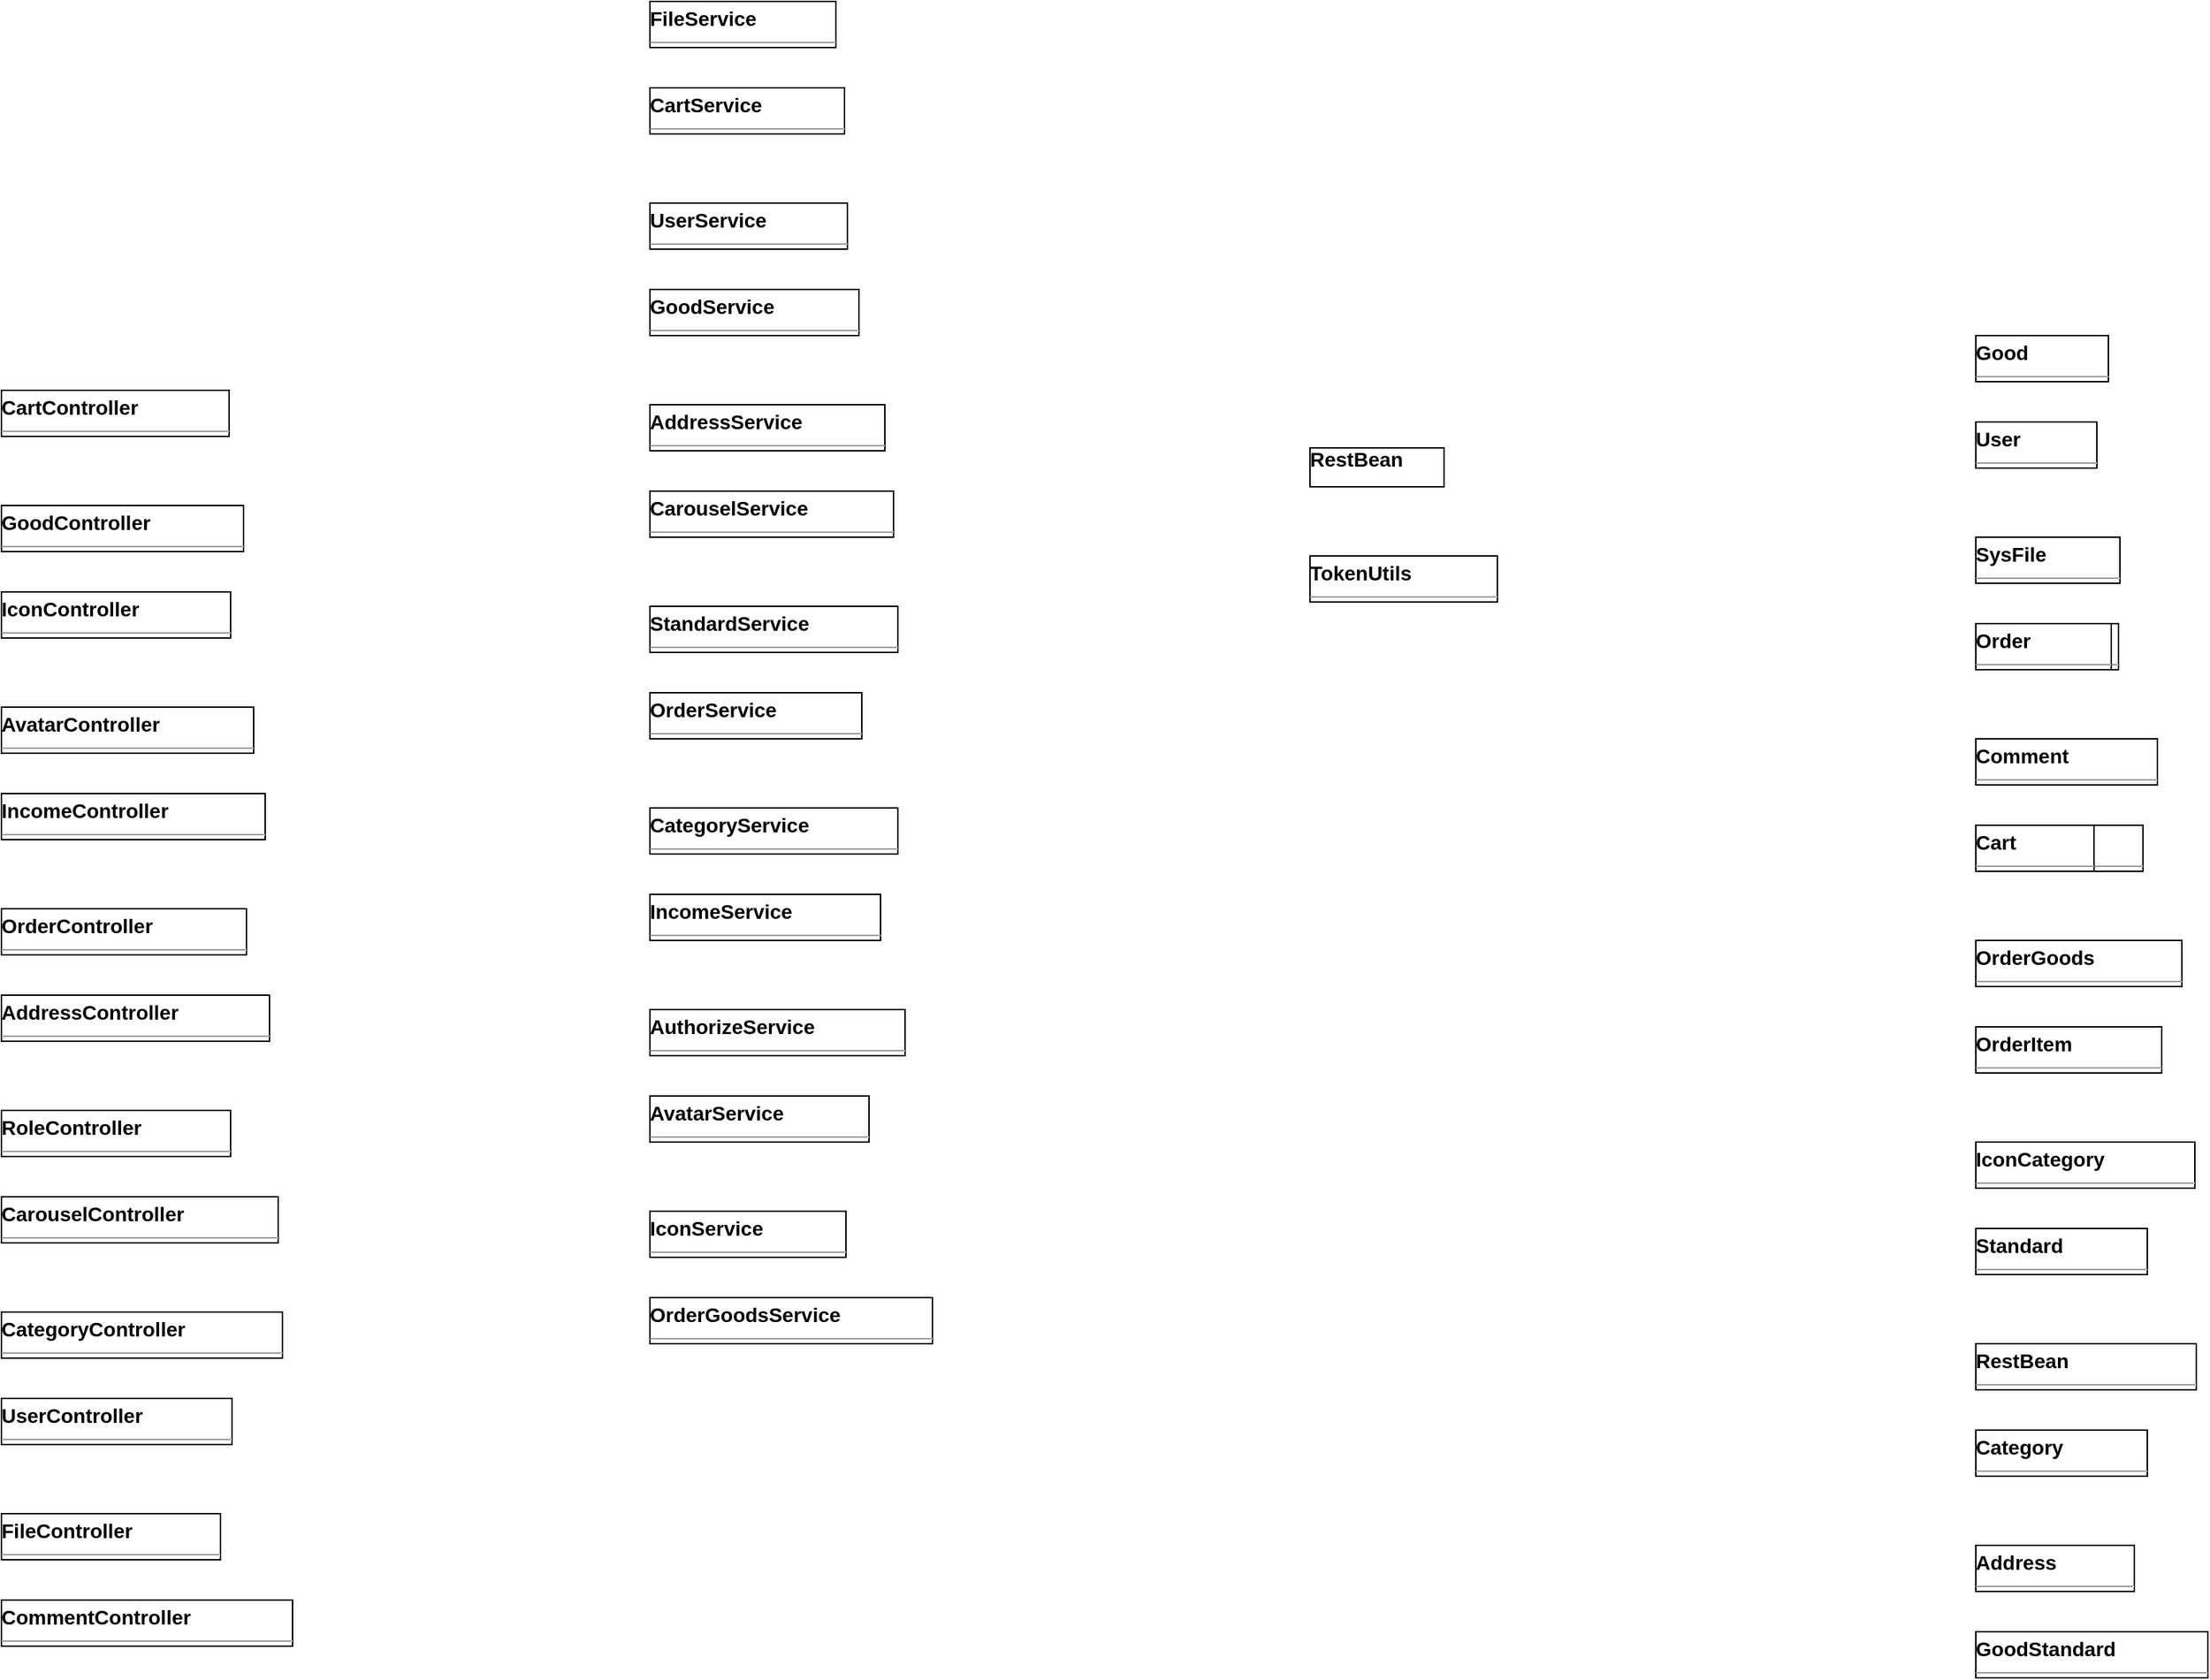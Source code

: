<mxfile version="24.2.2" type="github">
  <diagram id="kwndpxM6aQohwFW0s9ph" name="第 1 页">
    <mxGraphModel dx="4391" dy="2102" grid="1" gridSize="10" guides="1" tooltips="1" connect="1" arrows="1" fold="1" page="0" pageScale="1" pageWidth="827" pageHeight="1169" background="none" math="0" shadow="0">
      <root>
        <mxCell id="0" />
        <mxCell id="1" parent="0" />
        <mxCell id="node9" value="&lt;p style=&quot;margin: 4px 0px 0px;&quot;&gt;&lt;b&gt;AddressController&lt;/b&gt;&lt;/p&gt;&lt;hr size=&quot;1&quot;&gt;" style="verticalAlign=top;align=left;overflow=fill;fontSize=14;fontFamily=Helvetica;html=1;rounded=0;shadow=0;comic=0;labelBackgroundColor=none;strokeWidth=1;" parent="1" vertex="1">
          <mxGeometry x="-1000" y="370" width="186" height="32" as="geometry" />
        </mxCell>
        <mxCell id="node5" value="&lt;p style=&quot;margin: 4px 0px 0px;&quot;&gt;&lt;b&gt;AvatarController&lt;/b&gt;&lt;/p&gt;&lt;hr size=&quot;1&quot;&gt;" style="verticalAlign=top;align=left;overflow=fill;fontSize=14;fontFamily=Helvetica;html=1;rounded=0;shadow=0;comic=0;labelBackgroundColor=none;strokeWidth=1;" parent="1" vertex="1">
          <mxGeometry x="-1000" y="170" width="175" height="32" as="geometry" />
        </mxCell>
        <mxCell id="node1" value="&lt;p style=&quot;margin: 4px 0px 0px;&quot;&gt;&lt;b&gt;CarouselController&lt;/b&gt;&lt;/p&gt;&lt;hr size=&quot;1&quot;&gt;" style="verticalAlign=top;align=left;overflow=fill;fontSize=14;fontFamily=Helvetica;html=1;rounded=0;shadow=0;comic=0;labelBackgroundColor=none;strokeWidth=1;" parent="1" vertex="1">
          <mxGeometry x="-1000" y="510" width="192" height="32" as="geometry" />
        </mxCell>
        <mxCell id="node8" value="&lt;p style=&quot;margin: 4px 0px 0px;&quot;&gt;&lt;b&gt;CartController&lt;/b&gt;&lt;/p&gt;&lt;hr size=&quot;1&quot;&gt;" style="verticalAlign=top;align=left;overflow=fill;fontSize=14;fontFamily=Helvetica;html=1;rounded=0;shadow=0;comic=0;labelBackgroundColor=none;strokeWidth=1;" parent="1" vertex="1">
          <mxGeometry x="-1000" y="-50" width="158" height="32" as="geometry" />
        </mxCell>
        <mxCell id="node7" value="&lt;p style=&quot;margin: 4px 0px 0px;&quot;&gt;&lt;b&gt;CategoryController&lt;/b&gt;&lt;/p&gt;&lt;hr size=&quot;1&quot;&gt;" style="verticalAlign=top;align=left;overflow=fill;fontSize=14;fontFamily=Helvetica;html=1;rounded=0;shadow=0;comic=0;labelBackgroundColor=none;strokeWidth=1;" parent="1" vertex="1">
          <mxGeometry x="-1000" y="590" width="195" height="32" as="geometry" />
        </mxCell>
        <mxCell id="node2" value="&lt;p style=&quot;margin: 4px 0px 0px;&quot;&gt;&lt;b&gt;CommentController&lt;/b&gt;&lt;/p&gt;&lt;hr size=&quot;1&quot;&gt;" style="verticalAlign=top;align=left;overflow=fill;fontSize=14;fontFamily=Helvetica;html=1;rounded=0;shadow=0;comic=0;labelBackgroundColor=none;strokeWidth=1;" parent="1" vertex="1">
          <mxGeometry x="-1000" y="790" width="202" height="32" as="geometry" />
        </mxCell>
        <mxCell id="node6" value="&lt;p style=&quot;margin: 4px 0px 0px;&quot;&gt;&lt;b&gt;FileController&lt;/b&gt;&lt;/p&gt;&lt;hr size=&quot;1&quot;&gt;" style="verticalAlign=top;align=left;overflow=fill;fontSize=14;fontFamily=Helvetica;html=1;rounded=0;shadow=0;comic=0;labelBackgroundColor=none;strokeWidth=1;" parent="1" vertex="1">
          <mxGeometry x="-1000" y="730" width="152" height="32" as="geometry" />
        </mxCell>
        <mxCell id="node4" value="&lt;p style=&quot;margin: 4px 0px 0px;&quot;&gt;&lt;b&gt;GoodController&lt;/b&gt;&lt;/p&gt;&lt;hr size=&quot;1&quot;&gt;" style="verticalAlign=top;align=left;overflow=fill;fontSize=14;fontFamily=Helvetica;html=1;rounded=0;shadow=0;comic=0;labelBackgroundColor=none;strokeWidth=1;" parent="1" vertex="1">
          <mxGeometry x="-1000" y="30" width="168" height="32" as="geometry" />
        </mxCell>
        <mxCell id="node12" value="&lt;p style=&quot;margin: 4px 0px 0px;&quot;&gt;&lt;b&gt;IconController&lt;/b&gt;&lt;/p&gt;&lt;hr size=&quot;1&quot;&gt;" style="verticalAlign=top;align=left;overflow=fill;fontSize=14;fontFamily=Helvetica;html=1;rounded=0;shadow=0;comic=0;labelBackgroundColor=none;strokeWidth=1;" parent="1" vertex="1">
          <mxGeometry x="-1000" y="90" width="159" height="32" as="geometry" />
        </mxCell>
        <mxCell id="node10" value="&lt;p style=&quot;margin: 4px 0px 0px;&quot;&gt;&lt;b&gt;IncomeController&lt;/b&gt;&lt;/p&gt;&lt;hr size=&quot;1&quot;&gt;" style="verticalAlign=top;align=left;overflow=fill;fontSize=14;fontFamily=Helvetica;html=1;rounded=0;shadow=0;comic=0;labelBackgroundColor=none;strokeWidth=1;" parent="1" vertex="1">
          <mxGeometry x="-1000" y="230" width="183" height="32" as="geometry" />
        </mxCell>
        <mxCell id="node3" value="&lt;p style=&quot;margin: 4px 0px 0px;&quot;&gt;&lt;b&gt;OrderController&lt;/b&gt;&lt;/p&gt;&lt;hr size=&quot;1&quot;&gt;" style="verticalAlign=top;align=left;overflow=fill;fontSize=14;fontFamily=Helvetica;html=1;rounded=0;shadow=0;comic=0;labelBackgroundColor=none;strokeWidth=1;" parent="1" vertex="1">
          <mxGeometry x="-1000" y="310" width="170" height="32" as="geometry" />
        </mxCell>
        <mxCell id="node0" value="&lt;p style=&quot;margin: 4px 0px 0px;&quot;&gt;&lt;b&gt;RoleController&lt;/b&gt;&lt;/p&gt;&lt;hr size=&quot;1&quot;&gt;" style="verticalAlign=top;align=left;overflow=fill;fontSize=14;fontFamily=Helvetica;html=1;rounded=0;shadow=0;comic=0;labelBackgroundColor=none;strokeWidth=1;" parent="1" vertex="1">
          <mxGeometry x="-1000" y="450" width="159" height="32" as="geometry" />
        </mxCell>
        <mxCell id="node11" value="&lt;p style=&quot;margin: 4px 0px 0px;&quot;&gt;&lt;b&gt;UserController&lt;/b&gt;&lt;/p&gt;&lt;hr size=&quot;1&quot;&gt;" style="verticalAlign=top;align=left;overflow=fill;fontSize=14;fontFamily=Helvetica;html=1;rounded=0;shadow=0;comic=0;labelBackgroundColor=none;strokeWidth=1;" parent="1" vertex="1">
          <mxGeometry x="-1000" y="650" width="160" height="32" as="geometry" />
        </mxCell>
        <mxCell id="ARKG5BeF98pR6dy3IUAX-29" value="&lt;p style=&quot;margin: 4px 0px 0px;&quot;&gt;&lt;b&gt;AddressService&lt;/b&gt;&lt;/p&gt;&lt;hr size=&quot;1&quot;&gt;" style="verticalAlign=top;align=left;overflow=fill;fontSize=14;fontFamily=Helvetica;html=1;rounded=0;shadow=0;comic=0;labelBackgroundColor=none;strokeWidth=1;" parent="1" vertex="1">
          <mxGeometry x="-550" y="-40" width="163" height="32" as="geometry" />
        </mxCell>
        <mxCell id="ARKG5BeF98pR6dy3IUAX-30" value="&lt;p style=&quot;margin: 4px 0px 0px;&quot;&gt;&lt;b&gt;AuthorizeService&lt;/b&gt;&lt;/p&gt;&lt;hr size=&quot;1&quot;&gt;" style="verticalAlign=top;align=left;overflow=fill;fontSize=14;fontFamily=Helvetica;html=1;rounded=0;shadow=0;comic=0;labelBackgroundColor=none;strokeWidth=1;" parent="1" vertex="1">
          <mxGeometry x="-550" y="380" width="177" height="32" as="geometry" />
        </mxCell>
        <mxCell id="ARKG5BeF98pR6dy3IUAX-31" value="&lt;p style=&quot;margin: 4px 0px 0px;&quot;&gt;&lt;b&gt;AvatarService&lt;/b&gt;&lt;/p&gt;&lt;hr size=&quot;1&quot;&gt;" style="verticalAlign=top;align=left;overflow=fill;fontSize=14;fontFamily=Helvetica;html=1;rounded=0;shadow=0;comic=0;labelBackgroundColor=none;strokeWidth=1;" parent="1" vertex="1">
          <mxGeometry x="-550" y="440" width="152" height="32" as="geometry" />
        </mxCell>
        <mxCell id="ARKG5BeF98pR6dy3IUAX-32" value="&lt;p style=&quot;margin: 4px 0px 0px;&quot;&gt;&lt;b&gt;CarouselService&lt;/b&gt;&lt;/p&gt;&lt;hr size=&quot;1&quot;&gt;" style="verticalAlign=top;align=left;overflow=fill;fontSize=14;fontFamily=Helvetica;html=1;rounded=0;shadow=0;comic=0;labelBackgroundColor=none;strokeWidth=1;" parent="1" vertex="1">
          <mxGeometry x="-550" y="20" width="169" height="32" as="geometry" />
        </mxCell>
        <mxCell id="ARKG5BeF98pR6dy3IUAX-33" value="&lt;p style=&quot;margin: 4px 0px 0px;&quot;&gt;&lt;b&gt;CartService&lt;/b&gt;&lt;/p&gt;&lt;hr size=&quot;1&quot;&gt;" style="verticalAlign=top;align=left;overflow=fill;fontSize=14;fontFamily=Helvetica;html=1;rounded=0;shadow=0;comic=0;labelBackgroundColor=none;strokeWidth=1;" parent="1" vertex="1">
          <mxGeometry x="-550" y="-260" width="135" height="32" as="geometry" />
        </mxCell>
        <mxCell id="ARKG5BeF98pR6dy3IUAX-34" value="&lt;p style=&quot;margin: 4px 0px 0px;&quot;&gt;&lt;b&gt;CategoryService&lt;/b&gt;&lt;/p&gt;&lt;hr size=&quot;1&quot;&gt;" style="verticalAlign=top;align=left;overflow=fill;fontSize=14;fontFamily=Helvetica;html=1;rounded=0;shadow=0;comic=0;labelBackgroundColor=none;strokeWidth=1;" parent="1" vertex="1">
          <mxGeometry x="-550" y="240" width="172" height="32" as="geometry" />
        </mxCell>
        <mxCell id="ARKG5BeF98pR6dy3IUAX-35" value="&lt;p style=&quot;margin: 4px 0px 0px;&quot;&gt;&lt;b&gt;FileService&lt;/b&gt;&lt;/p&gt;&lt;hr size=&quot;1&quot;&gt;" style="verticalAlign=top;align=left;overflow=fill;fontSize=14;fontFamily=Helvetica;html=1;rounded=0;shadow=0;comic=0;labelBackgroundColor=none;strokeWidth=1;" parent="1" vertex="1">
          <mxGeometry x="-550" y="-320" width="129" height="32" as="geometry" />
        </mxCell>
        <mxCell id="ARKG5BeF98pR6dy3IUAX-36" value="&lt;p style=&quot;margin: 4px 0px 0px;&quot;&gt;&lt;b&gt;GoodService&lt;/b&gt;&lt;/p&gt;&lt;hr size=&quot;1&quot;&gt;" style="verticalAlign=top;align=left;overflow=fill;fontSize=14;fontFamily=Helvetica;html=1;rounded=0;shadow=0;comic=0;labelBackgroundColor=none;strokeWidth=1;" parent="1" vertex="1">
          <mxGeometry x="-550" y="-120" width="145" height="32" as="geometry" />
        </mxCell>
        <mxCell id="ARKG5BeF98pR6dy3IUAX-37" value="&lt;p style=&quot;margin: 4px 0px 0px;&quot;&gt;&lt;b&gt;IconService&lt;/b&gt;&lt;/p&gt;&lt;hr size=&quot;1&quot;&gt;" style="verticalAlign=top;align=left;overflow=fill;fontSize=14;fontFamily=Helvetica;html=1;rounded=0;shadow=0;comic=0;labelBackgroundColor=none;strokeWidth=1;" parent="1" vertex="1">
          <mxGeometry x="-550" y="520" width="136" height="32" as="geometry" />
        </mxCell>
        <mxCell id="ARKG5BeF98pR6dy3IUAX-38" value="&lt;p style=&quot;margin: 4px 0px 0px;&quot;&gt;&lt;b&gt;IncomeService&lt;/b&gt;&lt;/p&gt;&lt;hr size=&quot;1&quot;&gt;" style="verticalAlign=top;align=left;overflow=fill;fontSize=14;fontFamily=Helvetica;html=1;rounded=0;shadow=0;comic=0;labelBackgroundColor=none;strokeWidth=1;" parent="1" vertex="1">
          <mxGeometry x="-550" y="300" width="160" height="32" as="geometry" />
        </mxCell>
        <mxCell id="ARKG5BeF98pR6dy3IUAX-39" value="&lt;p style=&quot;margin: 4px 0px 0px;&quot;&gt;&lt;b&gt;OrderGoodsService&lt;/b&gt;&lt;/p&gt;&lt;hr size=&quot;1&quot;&gt;" style="verticalAlign=top;align=left;overflow=fill;fontSize=14;fontFamily=Helvetica;html=1;rounded=0;shadow=0;comic=0;labelBackgroundColor=none;strokeWidth=1;" parent="1" vertex="1">
          <mxGeometry x="-550" y="580" width="196" height="32" as="geometry" />
        </mxCell>
        <mxCell id="ARKG5BeF98pR6dy3IUAX-40" value="&lt;p style=&quot;margin: 4px 0px 0px;&quot;&gt;&lt;b&gt;OrderService&lt;/b&gt;&lt;/p&gt;&lt;hr size=&quot;1&quot;&gt;" style="verticalAlign=top;align=left;overflow=fill;fontSize=14;fontFamily=Helvetica;html=1;rounded=0;shadow=0;comic=0;labelBackgroundColor=none;strokeWidth=1;" parent="1" vertex="1">
          <mxGeometry x="-550" y="160" width="147" height="32" as="geometry" />
        </mxCell>
        <mxCell id="ARKG5BeF98pR6dy3IUAX-41" value="&lt;p style=&quot;margin: 4px 0px 0px;&quot;&gt;&lt;b&gt;StandardService&lt;/b&gt;&lt;/p&gt;&lt;hr size=&quot;1&quot;&gt;" style="verticalAlign=top;align=left;overflow=fill;fontSize=14;fontFamily=Helvetica;html=1;rounded=0;shadow=0;comic=0;labelBackgroundColor=none;strokeWidth=1;" parent="1" vertex="1">
          <mxGeometry x="-550" y="100" width="172" height="32" as="geometry" />
        </mxCell>
        <mxCell id="ARKG5BeF98pR6dy3IUAX-42" value="&lt;p style=&quot;margin: 4px 0px 0px;&quot;&gt;&lt;b&gt;UserService&lt;/b&gt;&lt;/p&gt;&lt;hr size=&quot;1&quot;&gt;" style="verticalAlign=top;align=left;overflow=fill;fontSize=14;fontFamily=Helvetica;html=1;rounded=0;shadow=0;comic=0;labelBackgroundColor=none;strokeWidth=1;" parent="1" vertex="1">
          <mxGeometry x="-550" y="-180" width="137" height="32" as="geometry" />
        </mxCell>
        <mxCell id="ARKG5BeF98pR6dy3IUAX-44" value="&lt;div&gt;&lt;b&gt;RestBean&lt;/b&gt;&lt;/div&gt;" style="verticalAlign=middle;align=left;overflow=fill;fontSize=14;fontFamily=Helvetica;html=1;rounded=0;shadow=0;comic=0;labelBackgroundColor=none;strokeWidth=1;" parent="1" vertex="1">
          <mxGeometry x="-92" y="-10" width="93" height="27" as="geometry" />
        </mxCell>
        <mxCell id="ARKG5BeF98pR6dy3IUAX-45" value="&lt;p style=&quot;margin: 4px 0px 0px;&quot;&gt;&lt;b&gt;TokenUtils&lt;/b&gt;&lt;/p&gt;&lt;hr size=&quot;1&quot;&gt;" style="verticalAlign=top;align=left;overflow=fill;fontSize=14;fontFamily=Helvetica;html=1;rounded=0;shadow=0;comic=0;labelBackgroundColor=none;strokeWidth=1;" parent="1" vertex="1">
          <mxGeometry x="-92" y="65" width="130" height="32" as="geometry" />
        </mxCell>
        <mxCell id="ARKG5BeF98pR6dy3IUAX-47" value="&lt;p style=&quot;margin: 4px 0px 0px;&quot;&gt;&lt;b&gt;Address&lt;/b&gt;&lt;/p&gt;&lt;hr size=&quot;1&quot;&gt;" style="verticalAlign=top;align=left;overflow=fill;fontSize=14;fontFamily=Helvetica;html=1;rounded=0;shadow=0;comic=0;labelBackgroundColor=none;strokeWidth=1;" parent="1" vertex="1">
          <mxGeometry x="370" y="752" width="110" height="32" as="geometry" />
        </mxCell>
        <mxCell id="ARKG5BeF98pR6dy3IUAX-48" value="&lt;p style=&quot;margin: 4px 0px 0px;&quot;&gt;&lt;b&gt;Avatar&lt;/b&gt;&lt;/p&gt;&lt;hr size=&quot;1&quot;&gt;" style="verticalAlign=top;align=left;overflow=fill;fontSize=14;fontFamily=Helvetica;html=1;rounded=0;shadow=0;comic=0;labelBackgroundColor=none;strokeWidth=1;" parent="1" vertex="1">
          <mxGeometry x="370" y="112" width="99" height="32" as="geometry" />
        </mxCell>
        <mxCell id="ARKG5BeF98pR6dy3IUAX-49" value="&lt;p style=&quot;margin: 4px 0px 0px;&quot;&gt;&lt;b&gt;Carousel&lt;/b&gt;&lt;/p&gt;&lt;hr size=&quot;1&quot;&gt;" style="verticalAlign=top;align=left;overflow=fill;fontSize=14;fontFamily=Helvetica;html=1;rounded=0;shadow=0;comic=0;labelBackgroundColor=none;strokeWidth=1;" parent="1" vertex="1">
          <mxGeometry x="370" y="252" width="116" height="32" as="geometry" />
        </mxCell>
        <mxCell id="ARKG5BeF98pR6dy3IUAX-50" value="&lt;p style=&quot;margin: 4px 0px 0px;&quot;&gt;&lt;b&gt;Cart&lt;/b&gt;&lt;/p&gt;&lt;hr size=&quot;1&quot;&gt;" style="verticalAlign=top;align=left;overflow=fill;fontSize=14;fontFamily=Helvetica;html=1;rounded=0;shadow=0;comic=0;labelBackgroundColor=none;strokeWidth=1;" parent="1" vertex="1">
          <mxGeometry x="370" y="252" width="82" height="32" as="geometry" />
        </mxCell>
        <mxCell id="ARKG5BeF98pR6dy3IUAX-51" value="&lt;p style=&quot;margin: 4px 0px 0px;&quot;&gt;&lt;b&gt;Category&lt;/b&gt;&lt;/p&gt;&lt;hr size=&quot;1&quot;&gt;" style="verticalAlign=top;align=left;overflow=fill;fontSize=14;fontFamily=Helvetica;html=1;rounded=0;shadow=0;comic=0;labelBackgroundColor=none;strokeWidth=1;" parent="1" vertex="1">
          <mxGeometry x="370" y="672" width="119" height="32" as="geometry" />
        </mxCell>
        <mxCell id="ARKG5BeF98pR6dy3IUAX-52" value="&lt;p style=&quot;margin: 4px 0px 0px;&quot;&gt;&lt;b&gt;Comment&lt;/b&gt;&lt;/p&gt;&lt;hr size=&quot;1&quot;&gt;" style="verticalAlign=top;align=left;overflow=fill;fontSize=14;fontFamily=Helvetica;html=1;rounded=0;shadow=0;comic=0;labelBackgroundColor=none;strokeWidth=1;" parent="1" vertex="1">
          <mxGeometry x="370" y="192" width="126" height="32" as="geometry" />
        </mxCell>
        <mxCell id="ARKG5BeF98pR6dy3IUAX-53" value="&lt;p style=&quot;margin: 4px 0px 0px;&quot;&gt;&lt;b&gt;Good&lt;/b&gt;&lt;/p&gt;&lt;hr size=&quot;1&quot;&gt;" style="verticalAlign=top;align=left;overflow=fill;fontSize=14;fontFamily=Helvetica;html=1;rounded=0;shadow=0;comic=0;labelBackgroundColor=none;strokeWidth=1;" parent="1" vertex="1">
          <mxGeometry x="370" y="-88" width="92" height="32" as="geometry" />
        </mxCell>
        <mxCell id="ARKG5BeF98pR6dy3IUAX-54" value="&lt;p style=&quot;margin: 4px 0px 0px;&quot;&gt;&lt;b&gt;GoodStandard&lt;/b&gt;&lt;/p&gt;&lt;hr size=&quot;1&quot;&gt;" style="verticalAlign=top;align=left;overflow=fill;fontSize=14;fontFamily=Helvetica;html=1;rounded=0;shadow=0;comic=0;labelBackgroundColor=none;strokeWidth=1;" parent="1" vertex="1">
          <mxGeometry x="370" y="812" width="161" height="32" as="geometry" />
        </mxCell>
        <mxCell id="ARKG5BeF98pR6dy3IUAX-55" value="&lt;p style=&quot;margin: 4px 0px 0px;&quot;&gt;&lt;b&gt;Icon&lt;/b&gt;&lt;/p&gt;&lt;hr size=&quot;1&quot;&gt;" style="verticalAlign=top;align=left;overflow=fill;fontSize=14;fontFamily=Helvetica;html=1;rounded=0;shadow=0;comic=0;labelBackgroundColor=none;strokeWidth=1;" parent="1" vertex="1">
          <mxGeometry x="370" y="-28" width="83" height="32" as="geometry" />
        </mxCell>
        <mxCell id="ARKG5BeF98pR6dy3IUAX-56" value="&lt;p style=&quot;margin: 4px 0px 0px;&quot;&gt;&lt;b&gt;IconCategory&lt;/b&gt;&lt;/p&gt;&lt;hr size=&quot;1&quot;&gt;" style="verticalAlign=top;align=left;overflow=fill;fontSize=14;fontFamily=Helvetica;html=1;rounded=0;shadow=0;comic=0;labelBackgroundColor=none;strokeWidth=1;" parent="1" vertex="1">
          <mxGeometry x="370" y="472" width="152" height="32" as="geometry" />
        </mxCell>
        <mxCell id="ARKG5BeF98pR6dy3IUAX-57" value="&lt;p style=&quot;margin: 4px 0px 0px;&quot;&gt;&lt;b&gt;Order&lt;/b&gt;&lt;/p&gt;&lt;hr size=&quot;1&quot;&gt;" style="verticalAlign=top;align=left;overflow=fill;fontSize=14;fontFamily=Helvetica;html=1;rounded=0;shadow=0;comic=0;labelBackgroundColor=none;strokeWidth=1;" parent="1" vertex="1">
          <mxGeometry x="370" y="112" width="94" height="32" as="geometry" />
        </mxCell>
        <mxCell id="ARKG5BeF98pR6dy3IUAX-58" value="&lt;p style=&quot;margin: 4px 0px 0px;&quot;&gt;&lt;b&gt;OrderGoods&lt;/b&gt;&lt;/p&gt;&lt;hr size=&quot;1&quot;&gt;" style="verticalAlign=top;align=left;overflow=fill;fontSize=14;fontFamily=Helvetica;html=1;rounded=0;shadow=0;comic=0;labelBackgroundColor=none;strokeWidth=1;" parent="1" vertex="1">
          <mxGeometry x="370" y="332" width="143" height="32" as="geometry" />
        </mxCell>
        <mxCell id="ARKG5BeF98pR6dy3IUAX-59" value="&lt;p style=&quot;margin: 4px 0px 0px;&quot;&gt;&lt;b&gt;OrderItem&lt;/b&gt;&lt;/p&gt;&lt;hr size=&quot;1&quot;&gt;" style="verticalAlign=top;align=left;overflow=fill;fontSize=14;fontFamily=Helvetica;html=1;rounded=0;shadow=0;comic=0;labelBackgroundColor=none;strokeWidth=1;" parent="1" vertex="1">
          <mxGeometry x="370" y="392" width="129" height="32" as="geometry" />
        </mxCell>
        <mxCell id="ARKG5BeF98pR6dy3IUAX-60" value="&lt;p style=&quot;margin: 4px 0px 0px;&quot;&gt;&lt;b&gt;RestBean&lt;/b&gt;&lt;/p&gt;&lt;hr size=&quot;1&quot;&gt;" style="verticalAlign=top;align=left;overflow=fill;fontSize=14;fontFamily=Helvetica;html=1;rounded=0;shadow=0;comic=0;labelBackgroundColor=none;strokeWidth=1;" parent="1" vertex="1">
          <mxGeometry x="370" y="612" width="153" height="32" as="geometry" />
        </mxCell>
        <mxCell id="ARKG5BeF98pR6dy3IUAX-61" value="&lt;p style=&quot;margin: 4px 0px 0px;&quot;&gt;&lt;b&gt;Standard&lt;/b&gt;&lt;/p&gt;&lt;hr size=&quot;1&quot;&gt;" style="verticalAlign=top;align=left;overflow=fill;fontSize=14;fontFamily=Helvetica;html=1;rounded=0;shadow=0;comic=0;labelBackgroundColor=none;strokeWidth=1;" parent="1" vertex="1">
          <mxGeometry x="370" y="532" width="119" height="32" as="geometry" />
        </mxCell>
        <mxCell id="ARKG5BeF98pR6dy3IUAX-62" value="&lt;p style=&quot;margin: 4px 0px 0px;&quot;&gt;&lt;b&gt;SysFile&lt;/b&gt;&lt;/p&gt;&lt;hr size=&quot;1&quot;&gt;" style="verticalAlign=top;align=left;overflow=fill;fontSize=14;fontFamily=Helvetica;html=1;rounded=0;shadow=0;comic=0;labelBackgroundColor=none;strokeWidth=1;" parent="1" vertex="1">
          <mxGeometry x="370" y="52" width="100" height="32" as="geometry" />
        </mxCell>
        <mxCell id="ARKG5BeF98pR6dy3IUAX-63" value="&lt;p style=&quot;margin: 4px 0px 0px;&quot;&gt;&lt;b&gt;User&lt;/b&gt;&lt;/p&gt;&lt;hr size=&quot;1&quot;&gt;" style="verticalAlign=top;align=left;overflow=fill;fontSize=14;fontFamily=Helvetica;html=1;rounded=0;shadow=0;comic=0;labelBackgroundColor=none;strokeWidth=1;" parent="1" vertex="1">
          <mxGeometry x="370" y="-28" width="84" height="32" as="geometry" />
        </mxCell>
      </root>
    </mxGraphModel>
  </diagram>
</mxfile>

